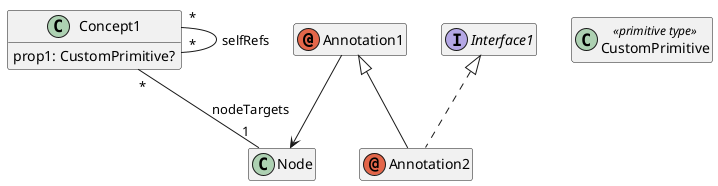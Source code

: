 @startuml
hide empty members

' qualified name: "test"


annotation Annotation1
Annotation1 --> Node

annotation Annotation2 extends Annotation1 implements Interface1

class Concept1 {
  prop1: CustomPrimitive?
}

class "CustomPrimitive" <<primitive type>>
interface Interface1


' relations:



Concept1 "*" -- "*" Concept1: selfRefs
Concept1 "*" -- "1" Node: nodeTargets



@enduml
